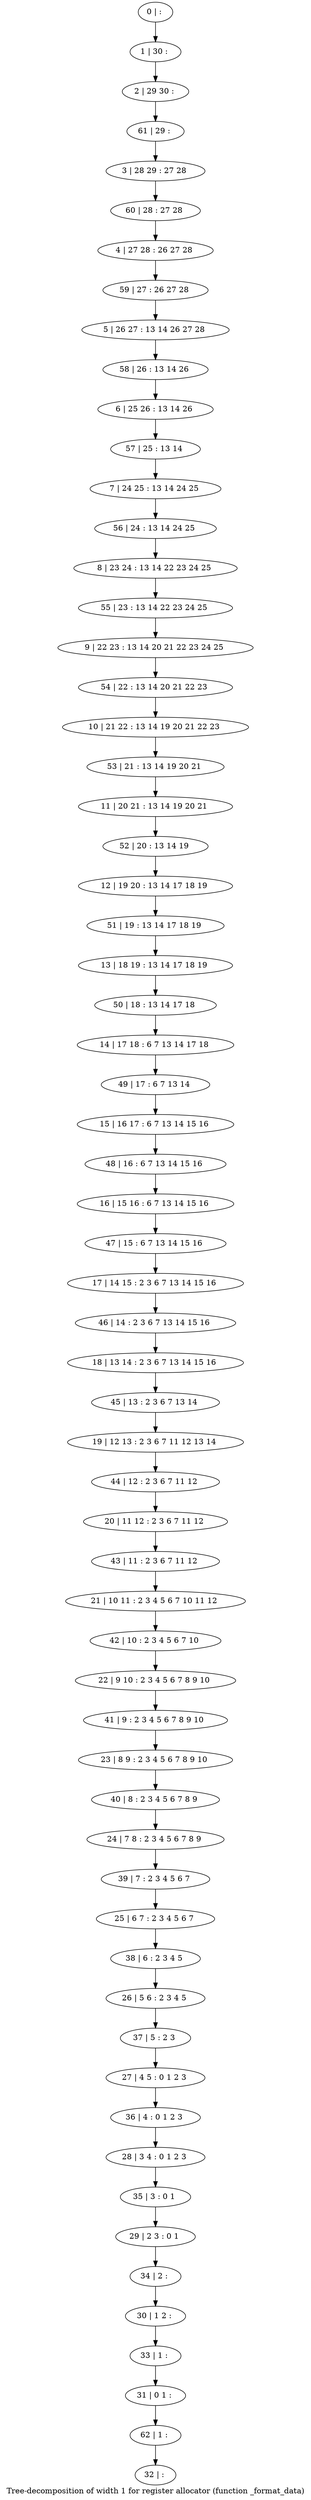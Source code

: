 digraph G {
graph [label="Tree-decomposition of width 1 for register allocator (function _format_data)"]
0[label="0 | : "];
1[label="1 | 30 : "];
2[label="2 | 29 30 : "];
3[label="3 | 28 29 : 27 28 "];
4[label="4 | 27 28 : 26 27 28 "];
5[label="5 | 26 27 : 13 14 26 27 28 "];
6[label="6 | 25 26 : 13 14 26 "];
7[label="7 | 24 25 : 13 14 24 25 "];
8[label="8 | 23 24 : 13 14 22 23 24 25 "];
9[label="9 | 22 23 : 13 14 20 21 22 23 24 25 "];
10[label="10 | 21 22 : 13 14 19 20 21 22 23 "];
11[label="11 | 20 21 : 13 14 19 20 21 "];
12[label="12 | 19 20 : 13 14 17 18 19 "];
13[label="13 | 18 19 : 13 14 17 18 19 "];
14[label="14 | 17 18 : 6 7 13 14 17 18 "];
15[label="15 | 16 17 : 6 7 13 14 15 16 "];
16[label="16 | 15 16 : 6 7 13 14 15 16 "];
17[label="17 | 14 15 : 2 3 6 7 13 14 15 16 "];
18[label="18 | 13 14 : 2 3 6 7 13 14 15 16 "];
19[label="19 | 12 13 : 2 3 6 7 11 12 13 14 "];
20[label="20 | 11 12 : 2 3 6 7 11 12 "];
21[label="21 | 10 11 : 2 3 4 5 6 7 10 11 12 "];
22[label="22 | 9 10 : 2 3 4 5 6 7 8 9 10 "];
23[label="23 | 8 9 : 2 3 4 5 6 7 8 9 10 "];
24[label="24 | 7 8 : 2 3 4 5 6 7 8 9 "];
25[label="25 | 6 7 : 2 3 4 5 6 7 "];
26[label="26 | 5 6 : 2 3 4 5 "];
27[label="27 | 4 5 : 0 1 2 3 "];
28[label="28 | 3 4 : 0 1 2 3 "];
29[label="29 | 2 3 : 0 1 "];
30[label="30 | 1 2 : "];
31[label="31 | 0 1 : "];
32[label="32 | : "];
33[label="33 | 1 : "];
34[label="34 | 2 : "];
35[label="35 | 3 : 0 1 "];
36[label="36 | 4 : 0 1 2 3 "];
37[label="37 | 5 : 2 3 "];
38[label="38 | 6 : 2 3 4 5 "];
39[label="39 | 7 : 2 3 4 5 6 7 "];
40[label="40 | 8 : 2 3 4 5 6 7 8 9 "];
41[label="41 | 9 : 2 3 4 5 6 7 8 9 10 "];
42[label="42 | 10 : 2 3 4 5 6 7 10 "];
43[label="43 | 11 : 2 3 6 7 11 12 "];
44[label="44 | 12 : 2 3 6 7 11 12 "];
45[label="45 | 13 : 2 3 6 7 13 14 "];
46[label="46 | 14 : 2 3 6 7 13 14 15 16 "];
47[label="47 | 15 : 6 7 13 14 15 16 "];
48[label="48 | 16 : 6 7 13 14 15 16 "];
49[label="49 | 17 : 6 7 13 14 "];
50[label="50 | 18 : 13 14 17 18 "];
51[label="51 | 19 : 13 14 17 18 19 "];
52[label="52 | 20 : 13 14 19 "];
53[label="53 | 21 : 13 14 19 20 21 "];
54[label="54 | 22 : 13 14 20 21 22 23 "];
55[label="55 | 23 : 13 14 22 23 24 25 "];
56[label="56 | 24 : 13 14 24 25 "];
57[label="57 | 25 : 13 14 "];
58[label="58 | 26 : 13 14 26 "];
59[label="59 | 27 : 26 27 28 "];
60[label="60 | 28 : 27 28 "];
61[label="61 | 29 : "];
62[label="62 | 1 : "];
0->1 ;
1->2 ;
33->31 ;
30->33 ;
34->30 ;
29->34 ;
35->29 ;
28->35 ;
36->28 ;
27->36 ;
37->27 ;
26->37 ;
38->26 ;
25->38 ;
39->25 ;
24->39 ;
40->24 ;
23->40 ;
41->23 ;
22->41 ;
42->22 ;
21->42 ;
43->21 ;
20->43 ;
44->20 ;
19->44 ;
45->19 ;
18->45 ;
46->18 ;
17->46 ;
47->17 ;
16->47 ;
48->16 ;
15->48 ;
49->15 ;
14->49 ;
50->14 ;
13->50 ;
51->13 ;
12->51 ;
52->12 ;
11->52 ;
53->11 ;
10->53 ;
54->10 ;
9->54 ;
55->9 ;
8->55 ;
56->8 ;
7->56 ;
57->7 ;
6->57 ;
58->6 ;
5->58 ;
59->5 ;
4->59 ;
60->4 ;
3->60 ;
61->3 ;
2->61 ;
62->32 ;
31->62 ;
}
